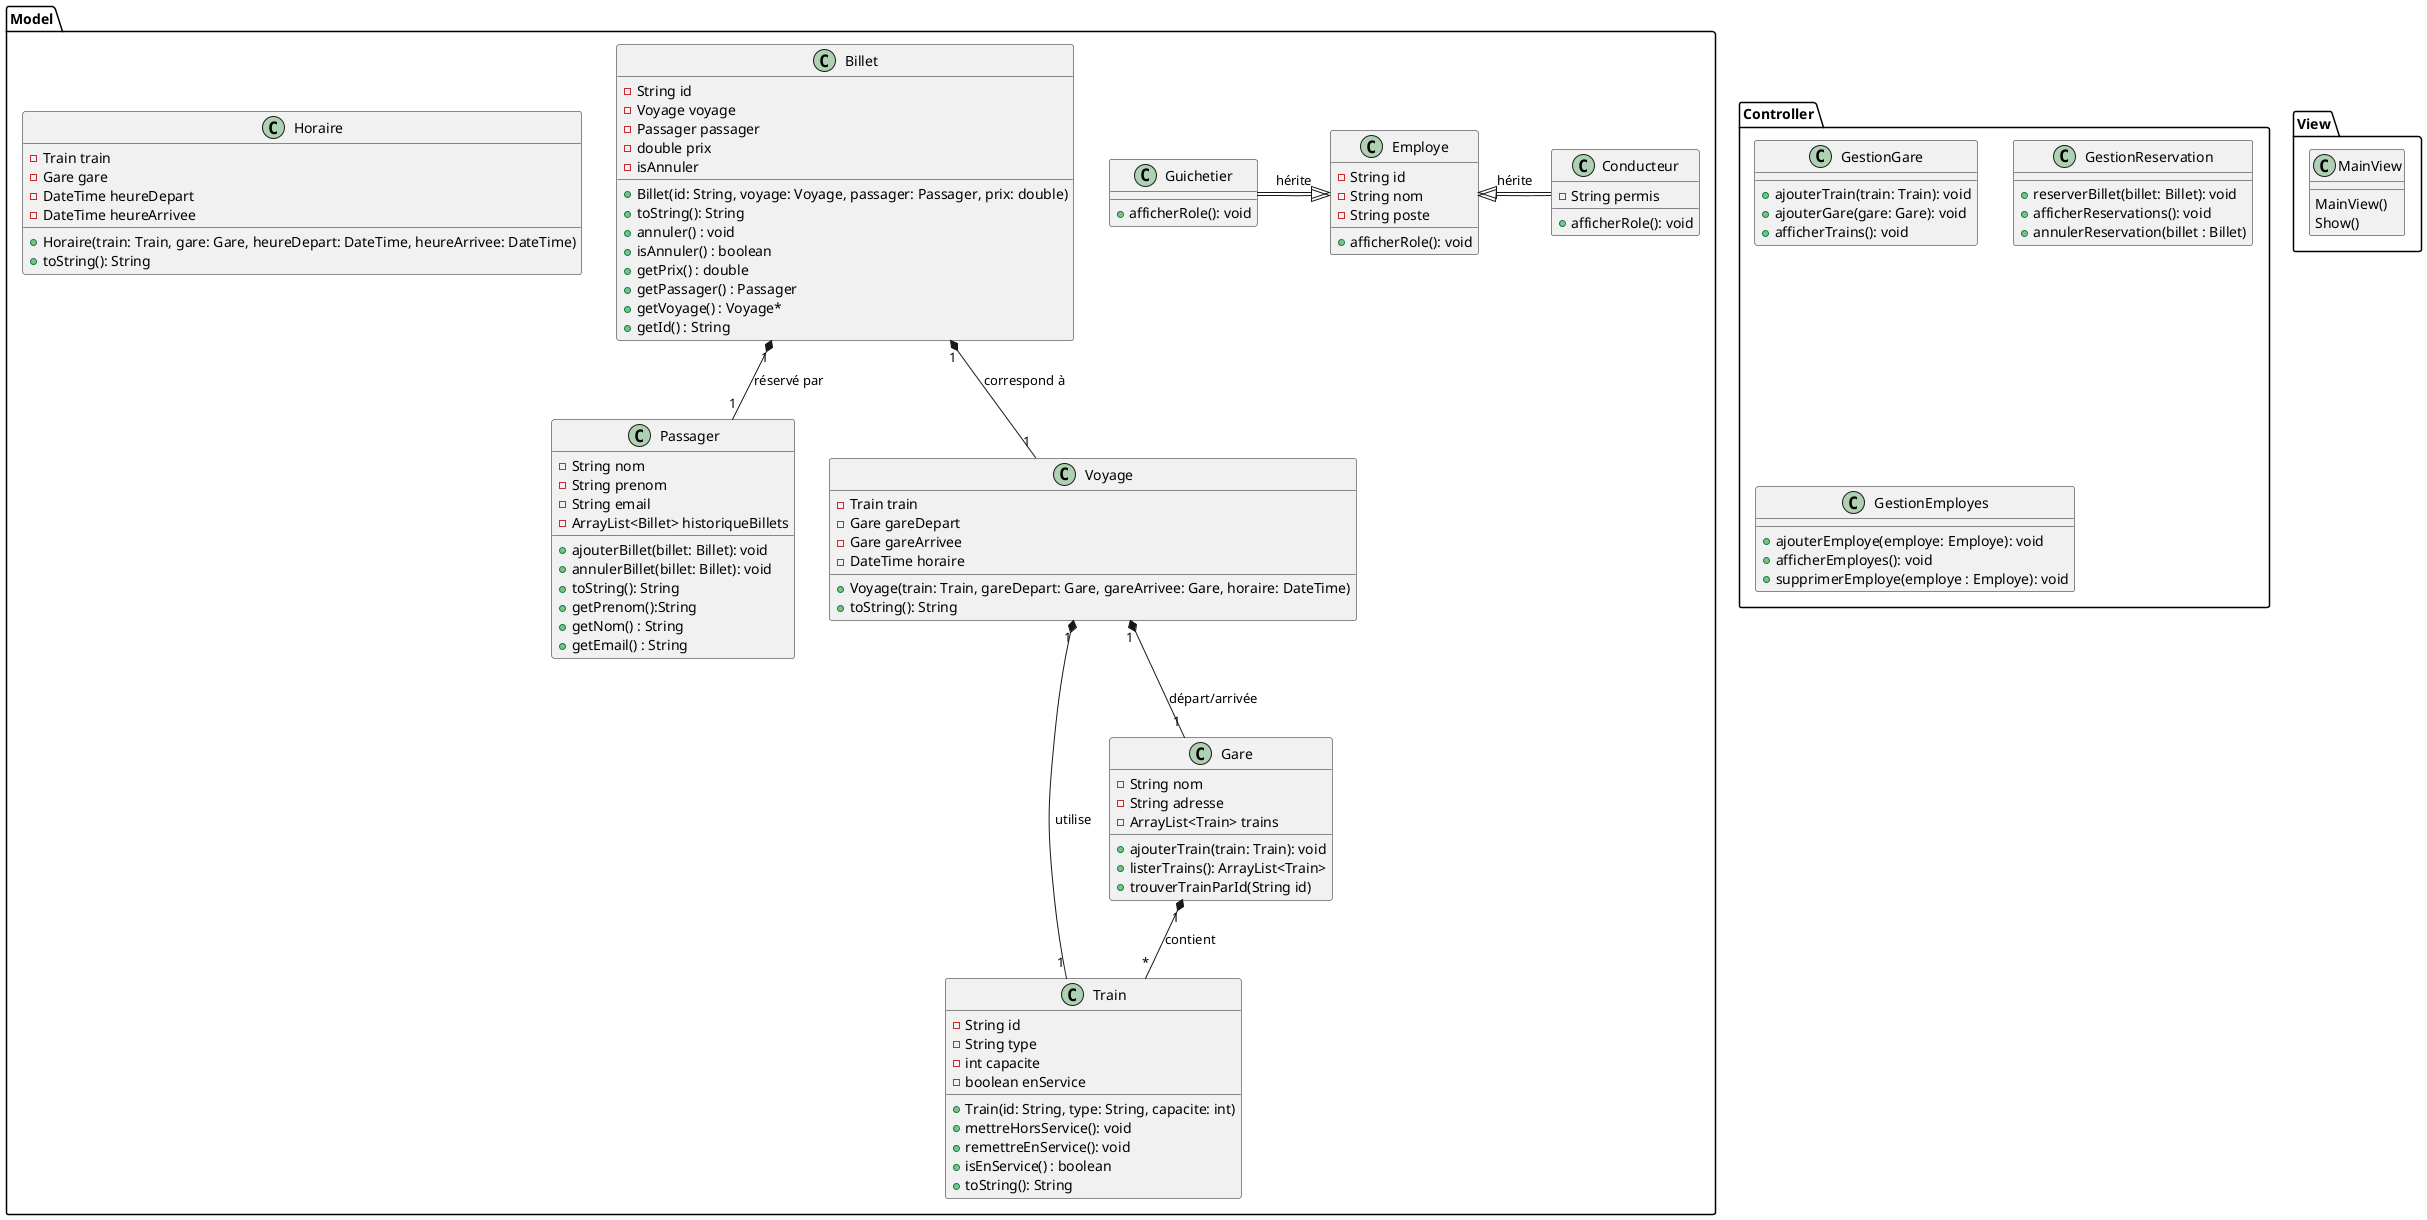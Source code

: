 @startuml
'https://plantuml.com/sequence-diagram

package "Model" {
    ' Définition des classes principales
    class Train {
        - String id
        - String type
        - int capacite
        - boolean enService
        + Train(id: String, type: String, capacite: int)
        + mettreHorsService(): void
        + remettreEnService(): void
        + isEnService() : boolean
        + toString(): String
    }

    class Gare {
        - String nom
        - String adresse
        - ArrayList<Train> trains
        + ajouterTrain(train: Train): void
        + listerTrains(): ArrayList<Train>
        + trouverTrainParId(String id)
    }

    class Passager {
        - String nom
        - String prenom
        - String email
        - ArrayList<Billet> historiqueBillets
        + ajouterBillet(billet: Billet): void
        + annulerBillet(billet: Billet): void
        + toString(): String
        + getPrenom():String
        + getNom() : String
        + getEmail() : String
    }

    class Billet {
        - String id
        - Voyage voyage
        - Passager passager
        - double prix
        - isAnnuler
        + Billet(id: String, voyage: Voyage, passager: Passager, prix: double)
        + toString(): String
        + annuler() : void
        + isAnnuler() : boolean
        + getPrix() : double
        + getPassager() : Passager
        + getVoyage() : Voyage*
        + getId() : String
    }

    class Voyage {
        - Train train
        - Gare gareDepart
        - Gare gareArrivee
        - DateTime horaire
        + Voyage(train: Train, gareDepart: Gare, gareArrivee: Gare, horaire: DateTime)
        + toString(): String
    }

    class Horaire {
        - Train train
        - Gare gare
        - DateTime heureDepart
        - DateTime heureArrivee
        + Horaire(train: Train, gare: Gare, heureDepart: DateTime, heureArrivee: DateTime)
        + toString(): String
    }

    class Employe {
        - String id
        - String nom
        - String poste
        + afficherRole(): void
    }

    class Conducteur extends Employe {
        - String permis
        + afficherRole(): void
    }

    class Guichetier extends Employe {
        + afficherRole(): void
    }

    Gare "1" *-- "*" Train : contient
    Voyage "1" *-- "1" Train : utilise
    Voyage "1" *-- "1" Gare : départ/arrivée
    Billet "1" *-- "1" Voyage : correspond à
    Billet "1" *-- "1" Passager : réservé par
    Conducteur -|> Employe : hérite
    Guichetier -|> Employe : hérite

}

package "View"{
    class MainView{
        MainView()
        Show()
    }

}

package "Controller"{
        class GestionGare {
            + ajouterTrain(train: Train): void
            + ajouterGare(gare: Gare): void
            + afficherTrains(): void
        }

        class GestionReservation {
            + reserverBillet(billet: Billet): void
            + afficherReservations(): void
            + annulerReservation(billet : Billet)
        }

        class GestionEmployes {
            + ajouterEmploye(employe: Employe): void
            + afficherEmployes(): void
            + supprimerEmploye(employe : Employe): void
        }
}
@enduml
